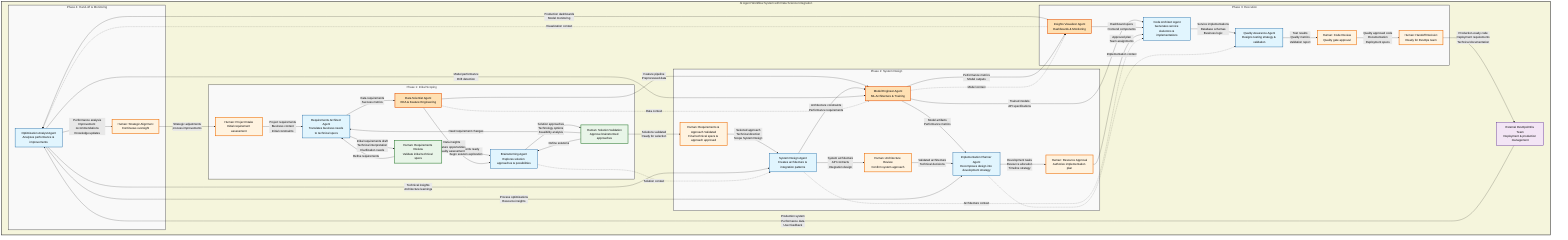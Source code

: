 %%{init: {"theme": "forest"}}%%
flowchart TD
    subgraph MAIN["AI Agent Workflow System with Data Science Integration"]
        style MAIN fill:#f5f5dc,stroke:#333,stroke-width:3px

        %% Phase 1: Initial Scoping
        subgraph P1 ["Phase 1: Initial Scoping"]
            direction TB
            H0[Human: Project Intake<br/>Initial requirement assessment]
            H0_REQ[Human: Requirements Review<br/>Validate initial technical specs]
            H0_BRAIN[Human: Solution Validation<br/>Approve brainstormed approaches]
            REQ[Requirements Architect Agent<br/>Translates business needs to technical specs]
            BRAIN[Brainstorming Agent<br/>Explores solution approaches & possibilities]
            
            %% Data Science Integration Point
            DS1[Data Scientist Agent<br/>EDA & Feature Engineering]
        end
        
        %% Phase 2: System Design
        subgraph P2 ["Phase 2: System Design"]
            direction TB
            H1[Human: Requirements & Approach Validated<br/>Final technical specs & approach approved]
            SYS[System Design Agent<br/>Creates architecture & integration patterns]
            PLAN[Implementation Planner Agent<br/>Decomposes design into development strategy]
            H3[Human: Architecture Review<br/>Confirm system approach]
            H4[Human: Resource Approval<br/>Authorize implementation plan]
            
            %% Model Development Planning
            DS2[Model Engineer Agent<br/>ML Architecture & Training]
        end
        
        %% Phase 3: Execution
        subgraph P3 ["Phase 3: Execution"]
            direction TB
            CODE[Code Architect Agent<br/>Generates service skeletons & implementations]
            QA[Quality Assurance Agent<br/>Designs testing strategy & validation]
            H5[Human: Code Review<br/>Quality gate approval]
            H6[Human: Handoff Decision<br/>Ready for DevOps team]
            
            %% Visualization Development
            DS3[Insights Visualizer Agent<br/>Dashboards & Monitoring]
        end
        
        %% Phase 4: Hand-off & Monitoring
        subgraph P4 ["Phase 4: Hand-off & Monitoring"]
            direction TB
            OPT[Optimization Analyst Agent<br/>Analyzes performance & improvements]
            H7[Human: Strategic Alignment<br/>Continuous oversight]
        end
        
        %% External Handoff (Outside phases)
        EXT[External DevOps/Infra Team<br/>Deployment & production management]
        
        %% Phase 1 Internal Flow (with DS integration)
        H0 -->|Project requirements<br/>Business context<br/>Initial constraints| REQ
        REQ -->|Initial requirements draft<br/>Technical interpretation<br/>Clarification needs| H0_REQ
        H0_REQ -->|Refine requirements| REQ
        H0_REQ -->|Requirements ready<br/>Begin solution exploration| BRAIN
        
        %% Data Science Flow in Phase 1
        REQ -->|Data requirements<br/>Success metrics| DS1
        DS1 -->|Data insights<br/>Feature opportunities<br/>Quality assessment| BRAIN
        
        BRAIN -->|Solution approaches<br/>Technology options<br/>Feasibility analysis| H0_BRAIN
        H0_BRAIN -->|Need requirement changes| REQ
        H0_BRAIN -->|Refine solutions| BRAIN
        
        %% Phase 2 Internal Flow (with ML integration)
        SYS -->|System architecture<br/>API contracts<br/>Integration design| H3
        
        %% Model Engineering Flow
        DS1 -->|Feature pipeline<br/>Preprocessed data| DS2
        SYS -->|Architecture constraints<br/>Performance requirements| DS2
        DS2 -->|Model artifacts<br/>Performance metrics| PLAN
        
        H3 -->|Validated architecture<br/>Technical decisions| PLAN
        PLAN -->|Development tasks<br/>Resource allocation<br/>Timeline strategy| H4
        
        %% Phase 3 Internal Flow (with Visualization)
        CODE -->|Service implementations<br/>Database schemas<br/>Business logic| QA
        
        %% Model Integration & Visualization
        DS2 -->|Trained models<br/>API specifications| CODE
        DS2 -->|Performance metrics<br/>Model outputs| DS3
        DS3 -->|Dashboard specs<br/>Frontend components| CODE
        
        QA -->|Test results<br/>Quality metrics<br/>Validation report| H5
        H5 -->|Quality approved code<br/>Documentation<br/>Deployment specs| H6
        
        %% Phase 4 Internal Flow (with DS monitoring)
        OPT -->|Performance analysis<br/>Improvement recommendations<br/>Knowledge updates| H7
        DS3 -->|Production dashboards<br/>Model monitoring| OPT
        
        %% Cross-Phase Connections
        H0_BRAIN -->|Solutions validated<br/>Ready for selection| H1
        H1 -->|Selected approach<br/>Technical direction<br/>Scope System Design| SYS
        H4 -->|Approved plan<br/>Team assignments| CODE
        H6 -->|Production-ready code<br/>Deployment requirements<br/>Technical documentation| EXT
        EXT -->|Production system<br/>Performance data<br/>User feedback| OPT
        
        %% Feedback Loops
        H7 -->|Strategic adjustments<br/>process improvements| H0
        OPT -->|Technical insights<br/>Architecture learnings| SYS
        OPT -->|Process optimizations<br/>Resource insights| PLAN
        OPT -->|Model performance<br/>Drift detection| DS2
        
        %% Parallel Processing Connections
        BRAIN -.->|Solution context| SYS
        SYS -.->|Architecture context| CODE
        PLAN -.->|Implementation context| QA
        DS1 -.->|Data context| DS2
        DS2 -.->|Model context| DS3
        DS3 -.->|Visualization context| OPT
    end
    
    %% Styling
    classDef agent fill:#e1f5fe,stroke:#01579b,stroke-width:2px
    classDef human fill:#fff3e0,stroke:#ef6c00,stroke-width:3px
    classDef iterative fill:#e8f5e8,stroke:#2e7d32,stroke-width:3px
    classDef external fill:#f3e5f5,stroke:#4a148c,stroke-width:2px
    classDef dsagent fill:#ffe0b2,stroke:#e65100,stroke-width:3px
    classDef feedback stroke-dasharray: 5 5
    
    class BRAIN,REQ,SYS,PLAN,CODE,QA,OPT agent
    class H0,H1,H3,H4,H5,H6,H7 human
    class H0_REQ,H0_BRAIN iterative
    class EXT external
    class DS1,DS2,DS3 dsagent
    
    %% Phase Styling
    classDef phaseBox fill:#f9f9f9,stroke:#333,stroke-width:2px
    class P1,P2,P3,P4 phaseBox